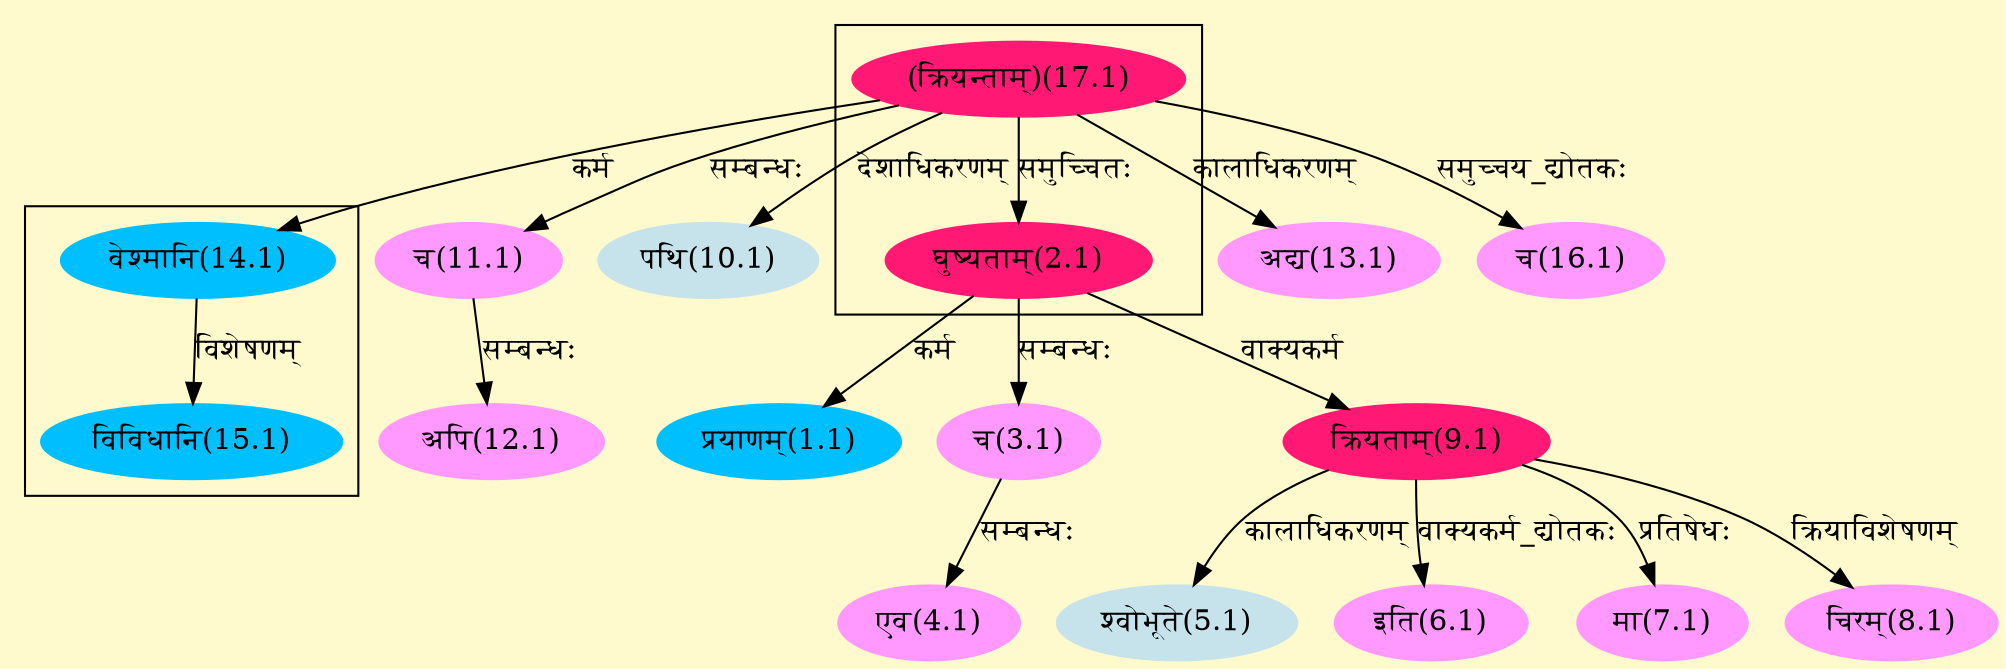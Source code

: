 digraph G{
rankdir=BT;
 compound=true;
 bgcolor="lemonchiffon1";

subgraph cluster_1{
Node2_1 [style=filled, color="#FF1975" label = "घुष्यताम्(2.1)"]
Node17_1 [style=filled, color="#FF1975" label = "(क्रियन्ताम्)(17.1)"]

}

subgraph cluster_2{
Node15_1 [style=filled, color="#00BFFF" label = "विविधानि(15.1)"]
Node14_1 [style=filled, color="#00BFFF" label = "वेश्मानि(14.1)"]

}
Node1_1 [style=filled, color="#00BFFF" label = "प्रयाणम्(1.1)"]
Node2_1 [style=filled, color="#FF1975" label = "घुष्यताम्(2.1)"]
Node3_1 [style=filled, color="#FF99FF" label = "च(3.1)"]
Node4_1 [style=filled, color="#FF99FF" label = "एव(4.1)"]
Node5_1 [style=filled, color="#C6E2EB" label = "श्वोभूते(5.1)"]
Node9_1 [style=filled, color="#FF1975" label = "क्रियताम्(9.1)"]
Node6_1 [style=filled, color="#FF99FF" label = "इति(6.1)"]
Node7_1 [style=filled, color="#FF99FF" label = "मा(7.1)"]
Node8_1 [style=filled, color="#FF99FF" label = "चिरम्(8.1)"]
Node10_1 [style=filled, color="#C6E2EB" label = "पथि(10.1)"]
Node17_1 [style=filled, color="#FF1975" label = "(क्रियन्ताम्)(17.1)"]
Node11_1 [style=filled, color="#FF99FF" label = "च(11.1)"]
Node12_1 [style=filled, color="#FF99FF" label = "अपि(12.1)"]
Node13_1 [style=filled, color="#FF99FF" label = "अद्य(13.1)"]
Node14_1 [style=filled, color="#00BFFF" label = "वेश्मानि(14.1)"]
Node16_1 [style=filled, color="#FF99FF" label = "च(16.1)"]
/* Start of Relations section */

Node1_1 -> Node2_1 [  label="कर्म"  dir="back" ]
Node2_1 -> Node17_1 [  label="समुच्चितः"  dir="back" ]
Node3_1 -> Node2_1 [  label="सम्बन्धः"  dir="back" ]
Node4_1 -> Node3_1 [  label="सम्बन्धः"  dir="back" ]
Node5_1 -> Node9_1 [  label="कालाधिकरणम्"  dir="back" ]
Node6_1 -> Node9_1 [  label="वाक्यकर्म_द्योतकः"  dir="back" ]
Node7_1 -> Node9_1 [  label="प्रतिषेधः"  dir="back" ]
Node8_1 -> Node9_1 [  label="क्रियाविशेषणम्"  dir="back" ]
Node9_1 -> Node2_1 [  label="वाक्यकर्म"  dir="back" ]
Node10_1 -> Node17_1 [  label="देशाधिकरणम्"  dir="back" ]
Node11_1 -> Node17_1 [  label="सम्बन्धः"  dir="back" ]
Node12_1 -> Node11_1 [  label="सम्बन्धः"  dir="back" ]
Node13_1 -> Node17_1 [  label="कालाधिकरणम्"  dir="back" ]
Node14_1 -> Node17_1 [  label="कर्म"  dir="back" ]
Node15_1 -> Node14_1 [  label="विशेषणम्"  dir="back" ]
Node16_1 -> Node17_1 [  label="समुच्चय_द्योतकः"  dir="back" ]
}
